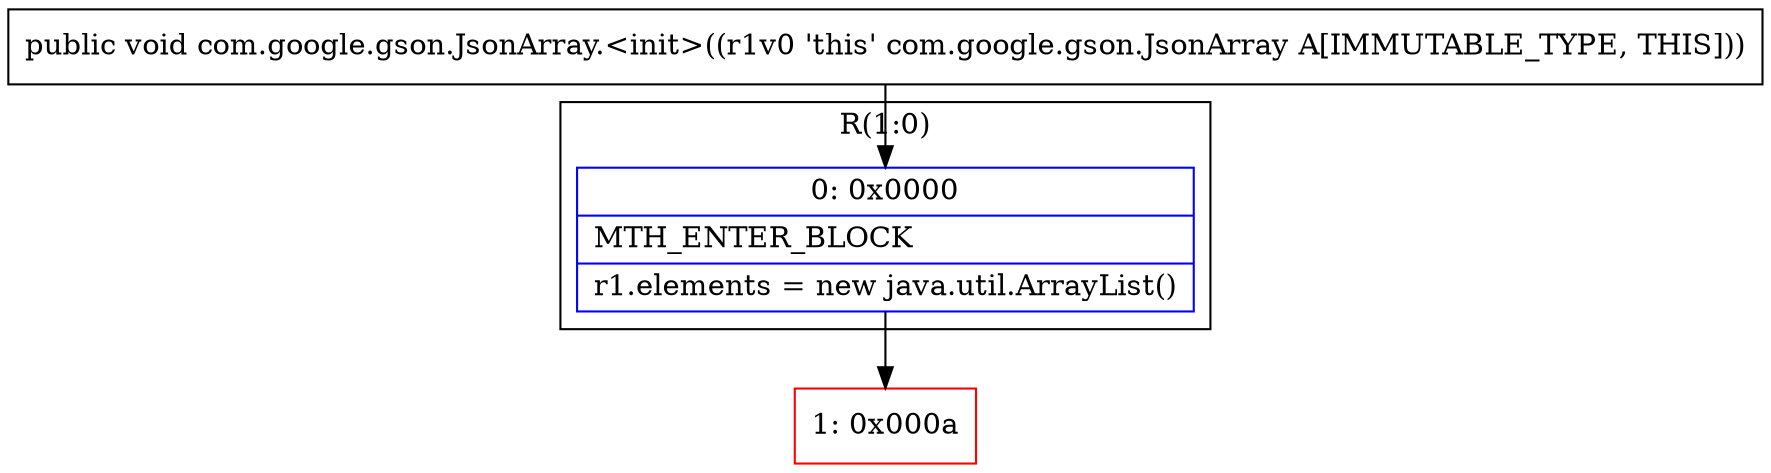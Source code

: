 digraph "CFG forcom.google.gson.JsonArray.\<init\>()V" {
subgraph cluster_Region_582360882 {
label = "R(1:0)";
node [shape=record,color=blue];
Node_0 [shape=record,label="{0\:\ 0x0000|MTH_ENTER_BLOCK\l|r1.elements = new java.util.ArrayList()\l}"];
}
Node_1 [shape=record,color=red,label="{1\:\ 0x000a}"];
MethodNode[shape=record,label="{public void com.google.gson.JsonArray.\<init\>((r1v0 'this' com.google.gson.JsonArray A[IMMUTABLE_TYPE, THIS])) }"];
MethodNode -> Node_0;
Node_0 -> Node_1;
}

